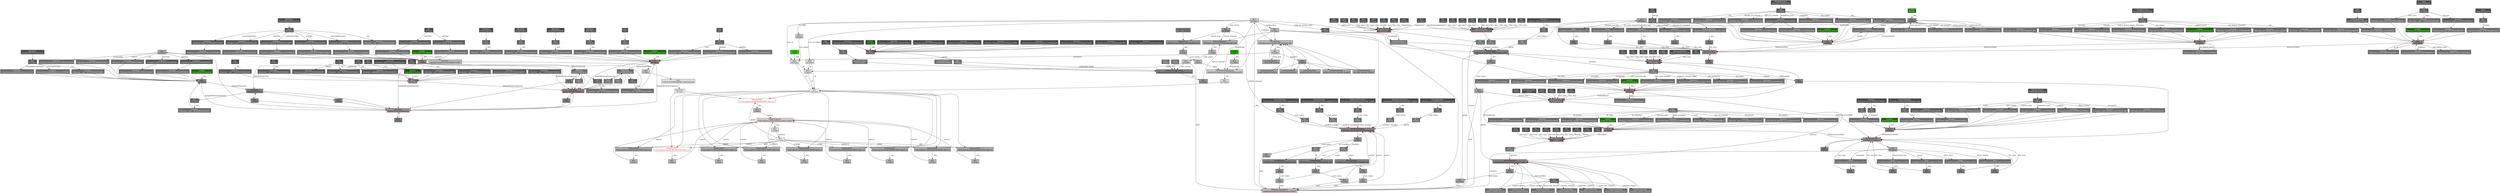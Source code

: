 digraph ObjectGraph {
  node[shape=box, style=filled, fillcolor=white];
  o139653632967568[fontcolor=red];
  o139653632967696[fontcolor=red];
  o139653632967568[label="Marker3DOF:\n<nvg.capture.marker.Marker3DOF object at"];
  o139653632967568[fillcolor="0,0,1"];
  o139653908766448 -> o139653632967568;
  o139653632958544 -> o139653632967568 [label="KNEE",weight=2];
  o139653627759000 -> o139653632967568;
  o139653632967696[label="Marker3DOF:\n<nvg.capture.marker.Marker3DOF object at"];
  o139653632967696[fillcolor="0,0,1"];
  o139653908766448 -> o139653632967696;
  o139653632958544 -> o139653632967696 [label="ANKLE",weight=2];
  o139653627759000 -> o139653632967696;
  o139653908766448[label="defaultdict:\n30 items"];
  o139653908766448[fillcolor="0,0,0.93"];
  o139653904073456 -> o139653908766448;
  o139653632958544[label="dict:\n11 items"];
  o139653632958544[fillcolor="0,0,0.93"];
  o139654692281152 -> o139653632958544 [label="_markers",weight=2];
  o139653627759000[label="list:\n220 items"];
  o139653627759000[fillcolor="0,0,0.93"];
  o139654693033416 -> o139653627759000 [label="_10",weight=2];
  o139654693029880 -> o139653627759000 [label="_10",weight=2];
  o139654693204328 -> o139653627759000 [label="_",weight=2];
  o139654693132280 -> o139653627759000 [label="10"];
  o139653904073456[label="cell:\n<cell at 0x7f03b55802f0: collections.def"];
  o139653904073456[fillcolor="0,0,0.86"];
  o139653904089520 -> o139653904073456;
  o139654692281152[label="dict:\n7 items"];
  o139654692281152[fillcolor="0,0,0.86"];
  o139653759473872 -> o139654692281152 [label="__dict__",weight=10];
  o139654693033416[label="dict:\n48 items"];
  o139654693033416[fillcolor="0,0,0.86"];
  o139654726837984 -> o139654693033416 [label="user_ns",weight=2];
  o139654726988696 -> o139654693033416 [label="__dict__",weight=10];
  o139654693034256 -> o139654693033416 [label="user_global",weight=2];
  o139654693161512 -> o139654693033416 [label="namespace",weight=2];
  o139654693029880[label="dict:\n32 items"];
  o139654693029880[fillcolor="0,0,0.86"];
  o139654726837984 -> o139654693029880 [label="user_ns_hidden",weight=2];
  o139654693204328[label="dict:\n11 items"];
  o139654693204328[fillcolor="0,0,0.86"];
  o139654693097360 -> o139654693204328 [label="__dict__",weight=10];
  o139654693132280[label="dict:\n2 items"];
  o139654693132280[fillcolor="0,0,0.86"];
  o139654693033416 -> o139654693132280 [label="_oh",weight=2];
  o139654693065064 -> o139654693132280 [label="output_hist",weight=2];
  o139654693029880 -> o139654693132280 [label="_oh",weight=2];
  o139653904089520[label="tuple:\n4 items"];
  o139653904089520[fillcolor="0,0,0.79"];
  o139653904066512 -> o139653904089520;
  o139653759473872[label="MarkerCapture:\n<nvg.capture.marker.MarkerCapture object"];
  o139653759473872[fillcolor="0,0,0.79"];
  o139653632961624 -> o139653759473872 [label="capture",weight=2];
  o139653632961344 -> o139653759473872 [label="capture",weight=2];
  o139653632960784 -> o139653759473872 [label="capture",weight=2];
  o139653903747624 -> o139653759473872 [label="capture",weight=2];
  o139653632960224 -> o139653759473872 [label="capture",weight=2];
  o139653632926896 -> o139653759473872 [label="capture",weight=2];
  o139654692357856 -> o139653759473872 [label="capture",weight=2];
  o139653632926336 -> o139653759473872 [label="capture",weight=2];
  o139654839743384 -> o139653759473872 [label="capture",weight=2];
  o139653632959104 -> o139653759473872 [label="capture",weight=2];
  o139653759473872[color=red];
  o139654726837984[label="dict:\n46 items"];
  o139654726837984[fillcolor="0,0,0.79"];
  o139654726846736 -> o139654726837984 [label="__dict__",weight=10];
  o139654726988696[label="module:\n__main__"];
  o139654726988696[fillcolor="0.3,1,0.79"];
  o139654693034256[label="dict:\n3 items"];
  o139654693034256[fillcolor="0,0,0.79"];
  o139654726837984 -> o139654693034256 [label="ns_table",weight=2];
  o139654693161512[label="dict:\n24 items"];
  o139654693161512[fillcolor="0,0,0.79"];
  o139654693097168 -> o139654693161512 [label="__dict__",weight=10];
  o139654693097360[label="ZMQShellDisplayHook:\n<ipykernel.displayhook.ZMQShellDisplayHo"];
  o139654693097360[fillcolor="0,0,0.79"];
  o139654894523008 -> o139654693097360 [label="displayhook",weight=2];
  o139654726837984 -> o139654693097360 [label="displayhook",weight=2];
  o139654727070712 -> o139654693097360;
  o139654693205168 -> o139654693097360 [label="hook",weight=2];
  o139654693065064[label="dict:\n23 items"];
  o139654693065064[fillcolor="0,0,0.79"];
  o139654693065344 -> o139654693065064 [label="_trait_values",weight=2];
  o139653904066512[label="function:\n<function position at 0x7f03b557e7d0>"];
  o139653904066512[fillcolor="0,0,0.72"];
  o139653904077720 -> o139653904066512 [label="position",weight=2];
  o139653632961624[label="dict:\n3 items"];
  o139653632961624[fillcolor="0,0,0.72"];
  o139653632967568 -> o139653632961624 [label="__dict__",weight=10];
  o139653632961344[label="dict:\n3 items"];
  o139653632961344[fillcolor="0,0,0.72"];
  o139653632967696 -> o139653632961344 [label="__dict__",weight=10];
  o139653632960784[label="dict:\n3 items"];
  o139653632960784[fillcolor="0,0,0.72"];
  o139653632967312 -> o139653632960784 [label="__dict__",weight=10];
  o139653903747624[label="dict:\n3 items"];
  o139653903747624[fillcolor="0,0,0.72"];
  o139654692430160 -> o139653903747624 [label="__dict__",weight=10];
  o139653632960224[label="dict:\n3 items"];
  o139653632960224[fillcolor="0,0,0.72"];
  o139653632967440 -> o139653632960224 [label="__dict__",weight=10];
  o139653632926896[label="dict:\n3 items"];
  o139653632926896[fillcolor="0,0,0.72"];
  o139653632967056 -> o139653632926896 [label="__dict__",weight=10];
  o139654692357856[label="dict:\n3 items"];
  o139654692357856[fillcolor="0,0,0.72"];
  o139653632966800 -> o139654692357856 [label="__dict__",weight=10];
  o139653632926336[label="dict:\n3 items"];
  o139653632926336[fillcolor="0,0,0.72"];
  o139653632880592 -> o139653632926336 [label="__dict__",weight=10];
  o139654839743384[label="dict:\n3 items"];
  o139654839743384[fillcolor="0,0,0.72"];
  o139654839772304 -> o139654839743384 [label="__dict__",weight=10];
  o139653632959104[label="dict:\n3 items"];
  o139653632959104[fillcolor="0,0,0.72"];
  o139653632967184 -> o139653632959104 [label="__dict__",weight=10];
  o139654726846736[label="ZMQInteractiveShell:\n<ipykernel.zmqshell.ZMQInteractiveShell "];
  o139654726846736[fillcolor="0,0,0.72"];
  o139654796942424 -> o139654726846736 [label="_instance",weight=2];
  o139654839271784 -> o139654726846736 [label="_instance",weight=2];
  o139654839313864 -> o139654726846736 [label="shell",weight=2];
  o139654726840960 -> o139654726846736 [label="shell",weight=2];
  o139654727070712 -> o139654726846736;
  o139654693065064 -> o139654726846736 [label="shell",weight=2];
  o139654693074096 -> o139654726846736 [label="shell",weight=2];
  o139654693090200 -> o139654726846736 [label="shell",weight=2];
  o139654693091040 -> o139654726846736 [label="shell",weight=2];
  o139654693092440 -> o139654726846736 [label="shell",weight=2];
  o139654726846736[color=red];
  o139654693097168[label="IPCompleter:\n<IPython.core.completer.IPCompleter obje"];
  o139654693097168[fillcolor="0,0,0.72"];
  o139654726837984 -> o139654693097168 [label="Completer",weight=2];
  o139654727070712 -> o139654693097168;
  o139654727064384 -> o139654693097168;
  o139654839295744 -> o139654693097168;
  o139654727064304 -> o139654693097168;
  o139654727063104 -> o139654693097168;
  o139654839295904 -> o139654693097168;
  o139654727075312 -> o139654693097168;
  o139654894523008[label="dict:\n71 items"];
  o139654894523008[fillcolor="0,0,0.72"];
  o139654894287792 -> o139654894523008 [label="__dict__",weight=10];
  o139654727070712[label="list:\n31 items"];
  o139654727070712[fillcolor="0,0,0.72"];
  o139654726837984 -> o139654727070712 [label="configurables",weight=2];
  o139654693205168[label="dict:\n3 items"];
  o139654693205168[fillcolor="0,0,0.72"];
  o139654693205728 -> o139654693205168 [label="_trait_values",weight=2];
  o139654693065344[label="dict:\n7 items"];
  o139654693065344[fillcolor="0,0,0.72"];
  o139654693006352 -> o139654693065344 [label="__dict__",weight=10];
  o139653904077720[label="dict:\n13 items"];
  o139653904077720[fillcolor="0,0,0.65"];
  o69726752 -> o139653904077720;
  o139653632967312[label="Marker3DOF:\n<nvg.capture.marker.Marker3DOF object at"];
  o139653632967312[fillcolor="0,0,0.65"];
  o139653632958544 -> o139653632967312 [label="HIP",weight=2];
  o139653627759000 -> o139653632967312;
  o139654692430160[label="Marker3DOF:\n<nvg.capture.marker.Marker3DOF object at"];
  o139654692430160[fillcolor="0,0,0.65"];
  o139653632958544 -> o139654692430160 [label="HEAD",weight=2];
  o139653627759000 -> o139654692430160;
  o139653632967440[label="Marker3DOF:\n<nvg.capture.marker.Marker3DOF object at"];
  o139653632967440[fillcolor="0,0,0.65"];
  o139653632958544 -> o139653632967440 [label="THIGH",weight=2];
  o139653627759000 -> o139653632967440;
  o139653632967056[label="Marker3DOF:\n<nvg.capture.marker.Marker3DOF object at"];
  o139653632967056[fillcolor="0,0,0.65"];
  o139653632958544 -> o139653632967056 [label="SACRUM",weight=2];
  o139653627759000 -> o139653632967056;
  o139653632966800[label="Marker3DOF:\n<nvg.capture.marker.Marker3DOF object at"];
  o139653632966800[fillcolor="0,0,0.65"];
  o139653632958544 -> o139653632966800 [label="ACR",weight=2];
  o139653627759000 -> o139653632966800;
  o139653632880592[label="Marker3DOF:\n<nvg.capture.marker.Marker3DOF object at"];
  o139653632880592[fillcolor="0,0,0.65"];
  o139653632958544 -> o139653632880592 [label="WRIST",weight=2];
  o139653627759000 -> o139653632880592;
  o139654839772304[label="Marker3DOF:\n<nvg.capture.marker.Marker3DOF object at"];
  o139654839772304[fillcolor="0,0,0.65"];
  o139653632958544 -> o139654839772304 [label="ELBOW",weight=2];
  o139653627759000 -> o139654839772304;
  o139653632967184[label="Marker3DOF:\n<nvg.capture.marker.Marker3DOF object at"];
  o139653632967184[fillcolor="0,0,0.65"];
  o139653632958544 -> o139653632967184 [label="LPSIS",weight=2];
  o139653627759000 -> o139653632967184;
  o139654796942424[label="dict:\n190 items"];
  o139654796942424[fillcolor="0,0,0.65"];
  o43665968 -> o139654796942424;
  o139654839271784[label="dict:\n30 items"];
  o139654839271784[fillcolor="0,0,0.65"];
  o48329584 -> o139654839271784;
  o139654839313864[label="dict:\n73 items"];
  o139654839313864[fillcolor="0,0,0.65"];
  o139654839313584 -> o139654839313864 [label="_trait_values",weight=2];
  o139654726840960[label="dict:\n28 items"];
  o139654726840960[fillcolor="0,0,0.65"];
  o139654726841520 -> o139654726840960 [label="_trait_values",weight=2];
  o139654693074096[label="dict:\n4 items"];
  o139654693074096[fillcolor="0,0,0.65"];
  o139654693074376 -> o139654693074096 [label="_trait_values",weight=2];
  o139654693090200[label="dict:\n6 items"];
  o139654693090200[fillcolor="0,0,0.65"];
  o139654693090760 -> o139654693090200 [label="_trait_values",weight=2];
  o139654693091040[label="dict:\n6 items"];
  o139654693091040[fillcolor="0,0,0.65"];
  o139654693091880 -> o139654693091040 [label="_trait_values",weight=2];
  o139654693092440[label="dict:\n6 items"];
  o139654693092440[fillcolor="0,0,0.65"];
  o139654693101648 -> o139654693092440 [label="_trait_values",weight=2];
  o139654727064384[label="instancemethod:\n_clean_glob (bound)"];
  o139654727064384[fillcolor="0,0,0.65"];
  o139654693161512 -> o139654727064384 [label="clean_glob",weight=2];
  o139654839295744[label="instancemethod:\ndict_key_matches (bound)"];
  o139654839295744[fillcolor="0,0,0.65"];
  o139654693124936 -> o139654839295744;
  o139654727064304[label="instancemethod:\npython_func_kw_matches (bound)"];
  o139654727064304[fillcolor="0,0,0.65"];
  o139654693124936 -> o139654727064304;
  o139654727063104[label="instancemethod:\nmagic_matches (bound)"];
  o139654727063104[fillcolor="0,0,0.65"];
  o139654693124936 -> o139654727063104;
  o139654839295904[label="instancemethod:\nfile_matches (bound)"];
  o139654839295904[fillcolor="0,0,0.65"];
  o139654693124936 -> o139654839295904;
  o139654727075312[label="instancemethod:\npython_matches (bound)"];
  o139654727075312[fillcolor="0,0,0.65"];
  o139654693124936 -> o139654727075312;
  o139654894287792[label="module:\nsys"];
  o139654894287792[fillcolor="0.3,1,0.65"];
  o139654693205728[label="dict:\n6 items"];
  o139654693205728[fillcolor="0,0,0.65"];
  o139654693094032 -> o139654693205728 [label="__dict__",weight=10];
  o139654693006352[label="HistoryManager:\n<IPython.core.history.HistoryManager obj"];
  o139654693006352[fillcolor="0,0,0.65"];
  o139654726838824 -> o139654693006352 [label="history_manager",weight=2];
  o139654727070712 -> o139654693006352;
  o139654693064784 -> o139654693006352 [label="history_manager",weight=2];
  o69726752[label="ABCMeta:\nSampledPositionTrajectory"];
  o69726752[fillcolor="0,0,0.58"];
  o139653903932784 -> o69726752 [label="SampledPositionTrajectory",weight=2];
  o139653904048208 -> o69726752 [label="SampledPositionTrajectory",weight=2];
  o139653904089960 -> o69726752;
  o69761264 -> o69726752;
  o139653908818864 -> o69726752;
  o139653904077440 -> o69726752 [label="SampledPositionTrajectory",weight=2];
  o139653904063160 -> o69726752;
  o69764560 -> o69726752;
  o139653904010800 -> o69726752;
  o139653903599184 -> o69726752;
  o69726752[color=red];
  o43665968[label="MetaHasTraits:\nInteractiveShell"];
  o43665968[fillcolor="0,0,0.58"];
  o139654892967928 -> o43665968 [label="InteractiveShell",weight=2];
  o139654812615576 -> o43665968 [label="InteractiveShell",weight=2];
  o139654799458664 -> o43665968 [label="InteractiveShell",weight=2];
  o139654796754288 -> o43665968;
  o139654796899784 -> o43665968 [label="InteractiveShell",weight=2];
  o139654796928456 -> o43665968 [label="this_class",weight=2];
  o139654796941864 -> o43665968 [label="this_class",weight=2];
  o139654796931152 -> o43665968 [label="this_class",weight=2];
  o139654796936088 -> o43665968 [label="this_class",weight=2];
  o139654796934512 -> o43665968 [label="this_class",weight=2];
  o43665968[color=red];
  o48329584[label="MetaHasTraits:\nZMQInteractiveShell"];
  o48329584[fillcolor="0,0,0.58"];
  o139654839448472 -> o48329584 [label="ZMQInteractiveShell",weight=2];
  o139654839464296 -> o48329584 [label="ZMQInteractiveShell",weight=2];
  o139654839465976 -> o48329584 [label="ZMQInteractiveShell",weight=2];
  o139654839186688 -> o48329584;
  o139654839337616 -> o48329584;
  o139654839265552 -> o48329584 [label="this_class",weight=2];
  o139654839257920 -> o48329584 [label="this_class",weight=2];
  o139654839264712 -> o48329584 [label="this_class",weight=2];
  o139654839261176 -> o48329584 [label="this_class",weight=2];
  o139654839266392 -> o48329584 [label="this_class",weight=2];
  o48329584[color=red];
  o139654839313584[label="dict:\n11 items"];
  o139654839313584[fillcolor="0,0,0.58"];
  o139654839492688 -> o139654839313584 [label="__dict__",weight=10];
  o139654726841520[label="dict:\n9 items"];
  o139654726841520[fillcolor="0,0,0.58"];
  o139654726846672 -> o139654726841520 [label="__dict__",weight=10];
  o139654693074376[label="dict:\n8 items"];
  o139654693074376[fillcolor="0,0,0.58"];
  o139654693007120 -> o139654693074376 [label="__dict__",weight=10];
  o139654693090760[label="dict:\n4 items"];
  o139654693090760[fillcolor="0,0,0.58"];
  o139654693093584 -> o139654693090760 [label="__dict__",weight=10];
  o139654693091880[label="dict:\n4 items"];
  o139654693091880[fillcolor="0,0,0.58"];
  o139654693093648 -> o139654693091880 [label="__dict__",weight=10];
  o139654693101648[label="dict:\n4 items"];
  o139654693101648[fillcolor="0,0,0.58"];
  o139654693093968 -> o139654693101648 [label="__dict__",weight=10];
  o139654693124936[label="list:\n5 items"];
  o139654693124936[fillcolor="0,0,0.58"];
  o139654693161512 -> o139654693124936 [label="matchers",weight=2];
  o139654693094032[label="DisplayTrap:\n<IPython.core.display_trap.DisplayTrap o"];
  o139654693094032[fillcolor="0,0,0.58"];
  o139654726838824 -> o139654693094032 [label="display_trap",weight=2];
  o139653278485712 -> o139654693094032;
  o139654726838824[label="dict:\n61 items"];
  o139654726838824[fillcolor="0,0,0.58"];
  o139654726837984 -> o139654726838824 [label="_trait_values",weight=2];
  o139654693064784[label="dict:\n15 items"];
  o139654693064784[fillcolor="0,0,0.58"];
  o139654693006672 -> o139654693064784 [label="__dict__",weight=10];
  o139653903932784[label="dict:\n20 items"];
  o139653903932784[fillcolor="0,0,0.51"];
  o139653903939464 -> o139653903932784 [label="__dict__",weight=10];
  o139653903634136 -> o139653903932784;
  o139653903647760 -> o139653903932784;
  o139653903647160 -> o139653903932784;
  o139653903646800 -> o139653903932784;
  o139653903648000 -> o139653903932784;
  o139653903648480 -> o139653903932784;
  o139653903649080 -> o139653903932784;
  o139653903649680 -> o139653903932784;
  o139653903679568 -> o139653903932784;
  o139653903932784[color=red];
  o139653904048208[label="dict:\n17 items"];
  o139653904048208[fillcolor="0,0,0.51"];
  o139653904073344 -> o139653904048208 [label="__dict__",weight=10];
  o139653904066752 -> o139653904048208;
  o139653904066632 -> o139653904048208;
  o139653904066272 -> o139653904048208;
  o139653904067952 -> o139653904048208;
  o139653904067832 -> o139653904048208;
  o139653904067472 -> o139653904048208;
  o139653903581384 -> o139653904048208;
  o139653904066872 -> o139653904048208;
  o139653904066992 -> o139653904048208;
  o139653904048208[color=red];
  o139653904089960[label="tuple:\n4 items"];
  o139653904089960[fillcolor="0,0,0.51"];
  o69726752 -> o139653904089960;
  o69761264[label="ABCMeta:\nSampledTrajectory"];
  o69761264[fillcolor="0,0,0.51"];
  o139653904048208 -> o69761264 [label="SampledTrajectory",weight=2];
  o139653908818864 -> o69761264;
  o139653904077440 -> o69761264 [label="SampledTrajectory",weight=2];
  o139653908818864[label="tuple:\n7 items"];
  o139653908818864[fillcolor="0,0,0.51"];
  o69761264 -> o139653908818864;
  o139653904077440[label="dict:\n17 items"];
  o139653904077440[fillcolor="0,0,0.51"];
  o139653904074576 -> o139653904077440 [label="__dict__",weight=10];
  o139653903584984 -> o139653904077440;
  o139653903631976 -> o139653904077440;
  o139653903584384 -> o139653904077440;
  o139653903584504 -> o139653904077440;
  o139653903585104 -> o139653904077440;
  o139653903631376 -> o139653904077440;
  o139653903630416 -> o139653904077440;
  o139653903631496 -> o139653904077440;
  o139653903630536 -> o139653904077440;
  o139653904077440[color=red];
  o139653904063160[label="tuple:\n2 items"];
  o139653904063160[fillcolor="0,0,0.51"];
  o69761264 -> o139653904063160;
  o69764560[label="ABCMeta:\nSplinedPositionTrajectory"];
  o69764560[fillcolor="0,0,0.51"];
  o139653903932784 -> o69764560 [label="SplinedPositionTrajectory",weight=2];
  o139653904077440 -> o69764560 [label="SplinedPositionTrajectory",weight=2];
  o139653904010800 -> o69764560;
  o69768208 -> o69764560;
  o139653903599184 -> o69764560;
  o69784160 -> o69764560;
  o139653908812696 -> o69764560;
  o139653903569912 -> o69764560;
  o139653903615688 -> o69764560;
  o139653903745944 -> o69764560 [label="SplinedPositionTrajectory",weight=2];
  o69764560[color=red];
  o139653904010800[label="tuple:\n5 items"];
  o139653904010800[fillcolor="0,0,0.51"];
  o69764560 -> o139653904010800;
  o139653903599184[label="tuple:\n9 items"];
  o139653903599184[fillcolor="0,0,0.51"];
  o69768208 -> o139653903599184;
  o139654892967928[label="dict:\n33 items"];
  o139654892967928[fillcolor="0,0,0.51"];
  o139654892929216 -> o139654892967928 [label="__dict__",weight=10];
  o139654774722144 -> o139654892967928;
  o139654774722264 -> o139654892967928;
  o139654774722384 -> o139654892967928;
  o139654812615576[label="dict:\n27 items"];
  o139654812615576[fillcolor="0,0,0.51"];
  o139654812539992 -> o139654812615576 [label="__dict__",weight=10];
  o139654791334920 -> o139654812615576;
  o139654774721424 -> o139654812615576;
  o139654774721184 -> o139654812615576;
  o139654774721304 -> o139654812615576;
  o139654774720944 -> o139654812615576;
  o139654774720344 -> o139654812615576;
  o139654774721064 -> o139654812615576;
  o139654774720464 -> o139654812615576;
  o139654774720824 -> o139654812615576;
  o139654812615576[color=red];
  o139654799458664[label="dict:\n110 items"];
  o139654799458664[fillcolor="0,0,0.51"];
  o139654799608304 -> o139654799458664 [label="__dict__",weight=10];
  o139654796891512 -> o139654799458664;
  o139654796892352 -> o139654799458664;
  o139654796892472 -> o139654799458664;
  o139654796892712 -> o139654799458664;
  o139654796893072 -> o139654799458664;
  o139654796893192 -> o139654799458664;
  o139654796892952 -> o139654799458664;
  o139654791333600 -> o139654799458664;
  o139654796945360 -> o139654799458664;
  o139654799458664[color=red];
  o139654796754288[label="tuple:\n7 items"];
  o139654796754288[fillcolor="0,0,0.51"];
  o43665968 -> o139654796754288;
  o139654796899784[label="dict:\n71 items"];
  o139654796899784[fillcolor="0,0,0.51"];
  o139654791355480 -> o139654796899784 [label="__dict__",weight=10];
  o139654781881232 -> o139654796899784;
  o139654777283480 -> o139654796899784;
  o139654777283000 -> o139654796899784;
  o139654777511400 -> o139654796899784;
  o139654777508400 -> o139654796899784;
  o139654777511520 -> o139654796899784;
  o139654777510800 -> o139654796899784;
  o139654777511160 -> o139654796899784;
  o139654777282880 -> o139654796899784;
  o139654796899784[color=red];
  o139654796928456[label="dict:\n5 items"];
  o139654796928456[fillcolor="0,0,0.51"];
  o139654796923344 -> o139654796928456 [label="__dict__",weight=10];
  o139654796941864[label="dict:\n5 items"];
  o139654796941864[fillcolor="0,0,0.51"];
  o139654796924880 -> o139654796941864 [label="__dict__",weight=10];
  o139654796931152[label="dict:\n6 items"];
  o139654796931152[fillcolor="0,0,0.51"];
  o139654796923728 -> o139654796931152 [label="__dict__",weight=10];
  o139654796936088[label="dict:\n8 items"];
  o139654796936088[fillcolor="0,0,0.51"];
  o139654796924240 -> o139654796936088 [label="__dict__",weight=10];
  o139654796934512[label="dict:\n8 items"];
  o139654796934512[fillcolor="0,0,0.51"];
  o139654796924112 -> o139654796934512 [label="__dict__",weight=10];
  o139654839448472[label="dict:\n55 items"];
  o139654839448472[fillcolor="0,0,0.51"];
  o139654839485280 -> o139654839448472 [label="__dict__",weight=10];
  o139654839286432 -> o139654839448472;
  o139654839308848 -> o139654839448472;
  o139654839309928 -> o139654839448472;
  o139654839308608 -> o139654839448472;
  o139654839287392 -> o139654839448472;
  o139654839287272 -> o139654839448472;
  o139654839287512 -> o139654839448472;
  o139654839310168 -> o139654839448472;
  o139654839310048 -> o139654839448472;
  o139654839448472[color=red];
  o139654839464296[label="dict:\n24 items"];
  o139654839464296[fillcolor="0,0,0.51"];
  o139654839527528 -> o139654839464296 [label="__dict__",weight=10];
  o139654839284992 -> o139654839464296;
  o139654839285232 -> o139654839464296;
  o139654839285352 -> o139654839464296;
  o139654839285832 -> o139654839464296;
  o139654839285112 -> o139654839464296;
  o139654839284512 -> o139654839464296;
  o139654839284392 -> o139654839464296;
  o139654839283792 -> o139654839464296;
  o139654839271248 -> o139654839464296;
  o139654839464296[color=red];
  o139654839465976[label="dict:\n51 items"];
  o139654839465976[fillcolor="0,0,0.51"];
  o139654839126960 -> o139654839465976 [label="__dict__",weight=10];
  o139654839241256 -> o139654839465976;
  o139654839241376 -> o139654839465976;
  o139654839241496 -> o139654839465976;
  o139654839241136 -> o139654839465976;
  o139654839240776 -> o139654839465976;
  o139654839240656 -> o139654839465976;
  o139654839241016 -> o139654839465976;
  o139654839240896 -> o139654839465976;
  o139654839242216 -> o139654839465976;
  o139654839465976[color=red];
  o139654839186688[label="tuple:\n8 items"];
  o139654839186688[fillcolor="0,0,0.51"];
  o48329584 -> o139654839186688;
  o139654839337616[label="list:\n5 items"];
  o139654839337616[fillcolor="0,0,0.51"];
  o139654839303536 -> o139654839337616 [label="classes",weight=2];
  o139654839265552[label="dict:\n4 items"];
  o139654839265552[fillcolor="0,0,0.51"];
  o139654839248336 -> o139654839265552 [label="__dict__",weight=10];
  o139654839257920[label="dict:\n4 items"];
  o139654839257920[fillcolor="0,0,0.51"];
  o139654839248400 -> o139654839257920 [label="__dict__",weight=10];
  o139654839264712[label="dict:\n6 items"];
  o139654839264712[fillcolor="0,0,0.51"];
  o139654774640272 -> o139654839264712 [label="__dict__",weight=10];
  o139654839261176[label="dict:\n5 items"];
  o139654839261176[fillcolor="0,0,0.51"];
  o139654839248592 -> o139654839261176 [label="__dict__",weight=10];
  o139654839266392[label="dict:\n5 items"];
  o139654839266392[fillcolor="0,0,0.51"];
  o139654839248720 -> o139654839266392 [label="__dict__",weight=10];
  o139654839492688[label="IPKernelApp:\n<ipykernel.kernelapp.IPKernelApp object "];
  o139654839492688[fillcolor="0,0,0.51"];
  o139654833725064 -> o139654839492688 [label="_instance",weight=2];
  o139654812614000 -> o139654839492688 [label="_instance",weight=2];
  o139654839303536 -> o139654839492688 [label="_instance",weight=2];
  o139654726905936 -> o139654839492688 [label="parent",weight=2];
  o139654726840960 -> o139654839492688 [label="parent",weight=2];
  o139654727070712 -> o139654839492688;
  o139654839331088 -> o139654839492688;
  o139654726846672[label="IPythonKernel:\n<ipykernel.ipkernel.IPythonKernel object"];
  o139654726846672[fillcolor="0,0,0.51"];
  o139654839568936 -> o139654726846672 [label="_instance",weight=2];
  o139654839289568 -> o139654726846672 [label="_instance",weight=2];
  o139654839313864 -> o139654726846672 [label="kernel",weight=2];
  o139654839293664 -> o139654726846672;
  o139654839293824 -> o139654726846672;
  o139654839293584 -> o139654726846672;
  o139654839293744 -> o139654726846672;
  o139654839293904 -> o139654726846672;
  o139654839293984 -> o139654726846672;
  o139654839294064 -> o139654726846672;
  o139654726846672[color=red];
  o139654693007120[label="PrefilterManager:\n<IPython.core.prefilter.PrefilterManager"];
  o139654693007120[fillcolor="0,0,0.51"];
  o139654726838824 -> o139654693007120 [label="prefilter_manager",weight=2];
  o139654727070712 -> o139654693007120;
  o139654693090200 -> o139654693007120 [label="parent",weight=2];
  o139654693091040 -> o139654693007120 [label="parent",weight=2];
  o139654693092440 -> o139654693007120 [label="parent",weight=2];
  o139654693102208 -> o139654693007120 [label="parent",weight=2];
  o139654693103608 -> o139654693007120 [label="prefilter_manager",weight=2];
  o139654693105008 -> o139654693007120 [label="prefilter_manager",weight=2];
  o139654693106584 -> o139654693007120 [label="prefilter_manager",weight=2];
  o139654693107984 -> o139654693007120 [label="prefilter_manager",weight=2];
  o139654693007120[color=red];
  o139654693093584[label="MacroHandler:\n<IPython.core.prefilter.MacroHandler obj"];
  o139654693093584[fillcolor="0,0,0.51"];
  o139654726863120 -> o139654693093584 [label="macro",weight=2];
  o139654693093648[label="MagicHandler:\n<IPython.core.prefilter.MagicHandler obj"];
  o139654693093648[fillcolor="0,0,0.51"];
  o139654726863120 -> o139654693093648 [label="magic",weight=2];
  o139654693075216 -> o139654693093648 [label="%",weight=2];
  o139654693093968[label="AutoHandler:\n<IPython.core.prefilter.AutoHandler obje"];
  o139654693093968[fillcolor="0,0,0.51"];
  o139654726863120 -> o139654693093968 [label="auto",weight=2];
  o139654693075216 -> o139654693093968 [label=";",weight=2];
  o139653278485712[label="instancemethod:\n__exit__ (bound)"];
  o139653278485712[fillcolor="0,0,0.51"];
  o139654693006672[label="HistorySavingThread:\n<HistorySavingThread(IPythonHistorySavin"];
  o139654693006672[fillcolor="0,0,0.51"];
  o139654850969960 -> o139654693006672 [label="139654468720384"];
  o139654693065064 -> o139654693006672 [label="save_thread",weight=2];
  o139654839295504 -> o139654693006672;
  o139654892919568 -> o139654693006672;
  o139654839585808 -> o139654693006672;
  o139654839295664 -> o139654693006672;
  o139653903939464[label="module:\nnvg.trajectories.rigid_body"];
  o139653903939464[fillcolor="0.3,1,0.44"];
  o139653903939464[fontcolor=white];
  o139653903634136[label="function:\n<function __init__ at 0x7f03b5514ed8>"];
  o139653903634136[fillcolor="0,0,0.44"];
  o139653903634136[fontcolor=white];
  o139653903639168 -> o139653903634136 [label="__init__",weight=2];
  o139653903647760[label="function:\n<function getJoint at 0x7f03b5518410>"];
  o139653903647760[fillcolor="0,0,0.44"];
  o139653903647760[fontcolor=white];
  o139653903639448 -> o139653903647760 [label="getJoint",weight=2];
  o139653903647160[label="function:\n<function getPoint at 0x7f03b55181b8>"];
  o139653903647160[fillcolor="0,0,0.44"];
  o139653903647160[fontcolor=white];
  o139653903639448 -> o139653903647160 [label="getPoint",weight=2];
  o139653903646800[label="function:\n<function __init__ at 0x7f03b5518050>"];
  o139653903646800[fillcolor="0,0,0.44"];
  o139653903646800[fontcolor=white];
  o139653903639448 -> o139653903646800 [label="__init__",weight=2];
  o139653903648000[label="function:\n<function __init__ at 0x7f03b5518500>"];
  o139653903648000[fillcolor="0,0,0.44"];
  o139653903648000[fontcolor=white];
  o139653903639728 -> o139653903648000 [label="__init__",weight=2];
  o139653903648480[label="function:\n<function __init__ at 0x7f03b55186e0>"];
  o139653903648480[fillcolor="0,0,0.44"];
  o139653903648480[fontcolor=white];
  o139653903640848 -> o139653903648480 [label="__init__",weight=2];
  o139653903649080[label="function:\n<function __init__ at 0x7f03b5518938>"];
  o139653903649080[fillcolor="0,0,0.44"];
  o139653903649080[fontcolor=white];
  o139653903641968 -> o139653903649080 [label="__init__",weight=2];
  o139653903649680[label="function:\n<function __init__ at 0x7f03b5518b90>"];
  o139653903649680[fillcolor="0,0,0.44"];
  o139653903649680[fontcolor=white];
  o139653903663744 -> o139653903649680 [label="__init__",weight=2];
  o139653903679568[label="function:\n<function __init__ at 0x7f03b5520050>"];
  o139653903679568[fillcolor="0,0,0.44"];
  o139653903679568[fontcolor=white];
  o139653903664864 -> o139653903679568 [label="__init__",weight=2];
  o139653904073344[label="module:\nnvg.trajectories.sampled"];
  o139653904073344[fillcolor="0.3,1,0.44"];
  o139653904073344[fontcolor=white];
  o139653904066752[label="function:\n<function acceleration at 0x7f03b557e8c0"];
  o139653904066752[fillcolor="0,0,0.44"];
  o139653904066752[fontcolor=white];
  o139653904077720 -> o139653904066752 [label="acceleration",weight=2];
  o139653904066632[label="function:\n<function velocity at 0x7f03b557e848>"];
  o139653904066632[fillcolor="0,0,0.44"];
  o139653904066632[fontcolor=white];
  o139653904077720 -> o139653904066632 [label="velocity",weight=2];
  o139653904066272[label="function:\n<function __init__ at 0x7f03b557e6e0>"];
  o139653904066272[fillcolor="0,0,0.44"];
  o139653904066272[fontcolor=white];
  o139653904077720 -> o139653904066272 [label="__init__",weight=2];
  o139653904067952[label="function:\n<function rotationalAcceleration at 0x7f"];
  o139653904067952[fillcolor="0,0,0.44"];
  o139653904067952[fontcolor=white];
  o139653904079400 -> o139653904067952 [label="rotationalAcceleration",weight=2];
  o139653904067832[label="function:\n<function rotationalVelocity at 0x7f03b5"];
  o139653904067832[fillcolor="0,0,0.44"];
  o139653904067832[fontcolor=white];
  o139653904079400 -> o139653904067832 [label="rotationalVelocity",weight=2];
  o139653904067472[label="function:\n<function __init__ at 0x7f03b557eb90>"];
  o139653904067472[fillcolor="0,0,0.44"];
  o139653904067472[fontcolor=white];
  o139653904079400 -> o139653904067472 [label="__init__",weight=2];
  o139653903581384[label="function:\n<function __init__ at 0x7f03b55080c8>"];
  o139653903581384[fillcolor="0,0,0.44"];
  o139653903581384[fontcolor=white];
  o139653903577448 -> o139653903581384 [label="__init__",weight=2];
  o139653904066872[label="function:\n<function startTime at 0x7f03b557e938>"];
  o139653904066872[fillcolor="0,0,0.44"];
  o139653904066872[fontcolor=white];
  o139653904089608 -> o139653904066872;
  o139653904066992[label="function:\n<function endTime at 0x7f03b557e9b0>"];
  o139653904066992[fillcolor="0,0,0.44"];
  o139653904066992[fontcolor=white];
  o139653904089696 -> o139653904066992;
  o139653904074576[label="module:\nnvg.trajectories.splined"];
  o139653904074576[fillcolor="0.3,1,0.44"];
  o139653904074576[fontcolor=white];
  o139653903584984[label="function:\n<function __init__ at 0x7f03b5508ed8>"];
  o139653903584984[fillcolor="0,0,0.44"];
  o139653903584984[fontcolor=white];
  o139653903634512 -> o139653903584984 [label="__init__",weight=2];
  o139653903631976[label="function:\n<function __init__ at 0x7f03b5514668>"];
  o139653903631976[fillcolor="0,0,0.44"];
  o139653903631976[fontcolor=white];
  o139653903637312 -> o139653903631976 [label="__init__",weight=2];
  o139653903584384[label="function:\n<function startTime at 0x7f03b5508c80>"];
  o139653903584384[fillcolor="0,0,0.44"];
  o139653903584384[fontcolor=white];
  o139653904092952 -> o139653903584384;
  o139653903584504[label="function:\n<function endTime at 0x7f03b5508cf8>"];
  o139653903584504[fillcolor="0,0,0.44"];
  o139653903584504[fontcolor=white];
  o139653904093040 -> o139653903584504;
  o139653903585104[label="function:\n<function _rotationStartTime at 0x7f03b5"];
  o139653903585104[fillcolor="0,0,0.44"];
  o139653903585104[fontcolor=white];
  o139653903622664 -> o139653903585104;
  o139653903631376[label="function:\n<function startTime at 0x7f03b5514410>"];
  o139653903631376[fillcolor="0,0,0.44"];
  o139653903631376[fontcolor=white];
  o139653903622928 -> o139653903631376;
  o139653903630416[label="function:\n<function _rotationEndTime at 0x7f03b551"];
  o139653903630416[fillcolor="0,0,0.44"];
  o139653903630416[fontcolor=white];
  o139653903622752 -> o139653903630416;
  o139653903631496[label="function:\n<function endTime at 0x7f03b5514488>"];
  o139653903631496[fillcolor="0,0,0.44"];
  o139653903631496[fontcolor=white];
  o139653903623104 -> o139653903631496;
  o139653903630536[label="function:\n<function rotationKeyFrames at 0x7f03b55"];
  o139653903630536[fillcolor="0,0,0.44"];
  o139653903630536[fontcolor=white];
  o139653903622840 -> o139653903630536;
  o69768208[label="ABCMeta:\nSplinedTrajectory"];
  o69768208[fillcolor="0,0,0.44"];
  o69768208[fontcolor=white];
  o139653904077440 -> o69768208 [label="SplinedTrajectory",weight=2];
  o139653903599184 -> o69768208;
  o69784160[label="ABCMeta:\nSplinedBodyModel"];
  o69784160[fillcolor="0,0,0.44"];
  o69784160[fontcolor=white];
  o139653903932784 -> o69784160 [label="SplinedBodyModel",weight=2];
  o139653908812696 -> o69784160;
  o139653908812696[label="tuple:\n14 items"];
  o139653908812696[fillcolor="0,0,0.44"];
  o139653908812696[fontcolor=white];
  o69784160 -> o139653908812696;
  o139653903569912[label="tuple:\n2 items"];
  o139653903569912[fillcolor="0,0,0.44"];
  o139653903569912[fontcolor=white];
  o69768208 -> o139653903569912;
  o139653903615688[label="tuple:\n2 items"];
  o139653903615688[fillcolor="0,0,0.44"];
  o139653903615688[fontcolor=white];
  o69784160 -> o139653903615688;
  o139653903745944[label="dict:\n19 items"];
  o139653903745944[fillcolor="0,0,0.44"];
  o139653903745944[fontcolor=white];
  o139653901092912 -> o139653903745944 [label="__dict__",weight=10];
  o139653903696072 -> o139653903745944;
  o139653903683288 -> o139653903745944;
  o139653903683408 -> o139653903745944;
  o139653903697392 -> o139653903745944;
  o139653903697872 -> o139653903745944;
  o139653903695952 -> o139653903745944;
  o139653903698352 -> o139653903745944;
  o139653903698832 -> o139653903745944;
  o139653903698952 -> o139653903745944;
  o139653903745944[color=red];
  o139654892929216[label="module:\nIPython"];
  o139654892929216[fillcolor="0.3,1,0.44"];
  o139654892929216[fontcolor=white];
  o139654774722144[label="function:\n<function embed_kernel at 0x7f03e93d0e60"];
  o139654774722144[fillcolor="0,0,0.44"];
  o139654774722144[fontcolor=white];
  o139654892967928 -> o139654774722144 [label="embed_kernel",weight=2];
  o139654774722264[label="function:\n<function start_ipython at 0x7f03e93d0ed"];
  o139654774722264[fillcolor="0,0,0.44"];
  o139654774722264[fontcolor=white];
  o139654892967928 -> o139654774722264 [label="start_ipython",weight=2];
  o139654774722384[label="function:\n<function start_kernel at 0x7f03e93d0f50"];
  o139654774722384[fillcolor="0,0,0.44"];
  o139654774722384[fontcolor=white];
  o139654892967928 -> o139654774722384 [label="start_kernel",weight=2];
  o139654812539992[label="module:\nIPython.terminal.embed"];
  o139654812539992[fillcolor="0.3,1,0.44"];
  o139654812539992[fontcolor=white];
  o139654791334920[label="function:\n<function embed at 0x7f03ea3a8c08>"];
  o139654791334920[fillcolor="0,0,0.44"];
  o139654791334920[fontcolor=white];
  o139654892967928 -> o139654791334920 [label="embed",weight=2];
  o139654812615576 -> o139654791334920 [label="embed",weight=2];
  o139654774721424[label="function:\n<function mainloop at 0x7f03e93d0b90>"];
  o139654774721424[fillcolor="0,0,0.44"];
  o139654774721424[fontcolor=white];
  o139654774739864 -> o139654774721424 [label="mainloop",weight=2];
  o139654774721184[label="function:\n<function init_magics at 0x7f03e93d0aa0>"];
  o139654774721184[fillcolor="0,0,0.44"];
  o139654774721184[fontcolor=white];
  o139654774739864 -> o139654774721184 [label="init_magics",weight=2];
  o139654774721304[label="function:\n<function __call__ at 0x7f03e93d0b18>"];
  o139654774721304[fillcolor="0,0,0.44"];
  o139654774721304[fontcolor=white];
  o139654774739864 -> o139654774721304 [label="__call__",weight=2];
  o139654774720944[label="function:\n<function __init__ at 0x7f03e93d09b0>"];
  o139654774720944[fillcolor="0,0,0.44"];
  o139654774720944[fontcolor=white];
  o139654774739864 -> o139654774720944 [label="__init__",weight=2];
  o139654774720344[label="function:\n<function _disable_init_location at 0x7f"];
  o139654774720344[fillcolor="0,0,0.44"];
  o139654774720344[fontcolor=white];
  o139654774739864 -> o139654774720344 [label="_disable_init_location",weight=2];
  o139654774721064[label="function:\n<function init_sys_modules at 0x7f03e93d"];
  o139654774721064[fillcolor="0,0,0.44"];
  o139654774721064[fontcolor=white];
  o139654774739864 -> o139654774721064 [label="init_sys_modules",weight=2];
  o139654774720464[label="function:\n<function embedded_active at 0x7f03e93d0"];
  o139654774720464[fillcolor="0,0,0.44"];
  o139654774720464[fontcolor=white];
  o139654774655384 -> o139654774720464;
  o139654774720824[label="function:\n<function embedded_active at 0x7f03e93d0"];
  o139654774720824[fillcolor="0,0,0.44"];
  o139654774720824[fontcolor=white];
  o139654774655384 -> o139654774720824;
  o139654799608304[label="module:\nIPython.core.interactiveshell"];
  o139654799608304[fillcolor="0.3,1,0.44"];
  o139654799608304[fontcolor=white];
  o139654796891512[label="function:\n<function softspace at 0x7f03ea8f5578>"];
  o139654796891512[fillcolor="0,0,0.44"];
  o139654796891512[fontcolor=white];
  o139654799458664 -> o139654796891512 [label="softspace",weight=2];
  o139654796892352[label="function:\n<function no_op at 0x7f03ea8f58c0>"];
  o139654796892352[fillcolor="0,0,0.44"];
  o139654796892352[fontcolor=white];
  o139654799458664 -> o139654796892352 [label="no_op",weight=2];
  o139654796892472[label="function:\n<function get_default_colors at 0x7f03ea"];
  o139654796892472[fillcolor="0,0,0.44"];
  o139654796892472[fontcolor=white];
  o139654799458664 -> o139654796892472 [label="get_default_colors",weight=2];
  o139654796892712[label="function:\n<function validate at 0x7f03ea8f5a28>"];
  o139654796892712[fillcolor="0,0,0.44"];
  o139654796892712[fontcolor=white];
  o139654796898384 -> o139654796892712 [label="validate",weight=2];
  o139654796893072[label="function:\n<function raise_error at 0x7f03ea8f5b90>"];
  o139654796893072[fillcolor="0,0,0.44"];
  o139654796893072[fontcolor=white];
  o139654796898664 -> o139654796893072 [label="raise_error",weight=2];
  o139654796893192[label="function:\n<function __repr__ at 0x7f03ea8f5c08>"];
  o139654796893192[fillcolor="0,0,0.44"];
  o139654796893192[fontcolor=white];
  o139654796898664 -> o139654796893192 [label="__repr__",weight=2];
  o139654796892952[label="function:\n<function success at 0x7f03ea8f5b18>"];
  o139654796892952[fillcolor="0,0,0.44"];
  o139654796892952[fontcolor=white];
  o139654796895520 -> o139654796892952;
  o139654791333600[label="function:\n<function atexit_operations at 0x7f03ea3"];
  o139654791333600[fillcolor="0,0,0.44"];
  o139654791333600[fontcolor=white];
  o139654796942424 -> o139654791333600 [label="atexit_operations",weight=2];
  o139654693250704 -> o139654791333600;
  o139654796945360[label="function:\n<function init_prompts at 0x7f03ea9027d0"];
  o139654796945360[fillcolor="0,0,0.44"];
  o139654796945360[fontcolor=white];
  o139654796942424 -> o139654796945360 [label="init_prompts",weight=2];
  o139654791355480[label="module:\nIPython.terminal.interactiveshell"];
  o139654791355480[fillcolor="0.3,1,0.44"];
  o139654791355480[fontcolor=white];
  o139654781881232[label="function:\n<function get_default_editor at 0x7f03e9"];
  o139654781881232[fillcolor="0,0,0.44"];
  o139654781881232[fontcolor=white];
  o139654796899784 -> o139654781881232 [label="get_default_editor",weight=2];
  o139654777283480[label="function:\n<function switch_doctest_mode at 0x7f03e"];
  o139654777283480[fillcolor="0,0,0.44"];
  o139654777283480[fontcolor=white];
  o139654777254248 -> o139654777283480 [label="switch_doctest_mode",weight=2];
  o139654777283000[label="function:\n<function mainloop at 0x7f03e96421b8>"];
  o139654777283000[fillcolor="0,0,0.44"];
  o139654777283000[fontcolor=white];
  o139654777254248 -> o139654777283000 [label="mainloop",weight=2];
  o139654777511400[label="function:\n<function init_magics at 0x7f03e9679de8>"];
  o139654777511400[fillcolor="0,0,0.44"];
  o139654777511400[fontcolor=white];
  o139654777254248 -> o139654777511400 [label="init_magics",weight=2];
  o139654777508400[label="function:\n<function _update_layout at 0x7f03e96792"];
  o139654777508400[fillcolor="0,0,0.44"];
  o139654777508400[fontcolor=white];
  o139654777254248 -> o139654777508400 [label="_update_layout",weight=2];
  o139654777511520[label="function:\n<function init_display_formatter at 0x7f"];
  o139654777511520[fillcolor="0,0,0.44"];
  o139654777511520[fontcolor=white];
  o139654777254248 -> o139654777511520 [label="init_display_formatter",weight=2];
  o139654777510800[label="function:\n<function __init__ at 0x7f03e9679b90>"];
  o139654777510800[fillcolor="0,0,0.44"];
  o139654777510800[fontcolor=white];
  o139654777254248 -> o139654777510800 [label="__init__",weight=2];
  o139654777511160[label="function:\n<function init_alias at 0x7f03e9679cf8>"];
  o139654777511160[fillcolor="0,0,0.44"];
  o139654777511160[fontcolor=white];
  o139654777254248 -> o139654777511160 [label="init_alias",weight=2];
  o139654777282880[label="function:\n<function interact at 0x7f03e9642140>"];
  o139654777282880[fillcolor="0,0,0.44"];
  o139654777282880[fontcolor=white];
  o139654777254248 -> o139654777282880 [label="interact",weight=2];
  o139654796923344[label="Bool:\n<traitlets.traitlets.Bool object at 0x7f"];
  o139654796923344[fillcolor="0,0,0.44"];
  o139654796923344[fontcolor=white];
  o139654796942424 -> o139654796923344 [label="prompts_pad_left",weight=2];
  o139654796924880[label="ObserveHandler:\n<traitlets.traitlets.ObserveHandler obje"];
  o139654796924880[fillcolor="0,0,0.44"];
  o139654796924880[fontcolor=white];
  o139654796942424 -> o139654796924880 [label="_ipython_dir_changed",weight=2];
  o139654839339848 -> o139654796924880;
  o139654796923728[label="Enum:\n<traitlets.traitlets.Enum object at 0x7f"];
  o139654796923728[fillcolor="0,0,0.44"];
  o139654796923728[fontcolor=white];
  o139654796942424 -> o139654796923728 [label="ast_node_interactivity",weight=2];
  o139654796924240[label="Instance:\n<traitlets.traitlets.Instance object at "];
  o139654796924240[fillcolor="0,0,0.44"];
  o139654796924240[fontcolor=white];
  o139654796942424 -> o139654796924240 [label="builtin_trap",weight=2];
  o139654796924112[label="Instance:\n<traitlets.traitlets.Instance object at "];
  o139654796924112[fillcolor="0,0,0.44"];
  o139654796924112[fontcolor=white];
  o139654796942424 -> o139654796924112 [label="alias_manager",weight=2];
  o139654839485280[label="module:\nipykernel.kernelapp"];
  o139654839485280[fillcolor="0.3,1,0.44"];
  o139654839485280[fontcolor=white];
  o139654839286432[label="function:\n<function main at 0x7f03ed163aa0>"];
  o139654839286432[fillcolor="0,0,0.44"];
  o139654839286432[fontcolor=white];
  o139654839448472 -> o139654839286432 [label="main",weight=2];
  o139654839308848[label="function:\n<function init_iopub at 0x7f03ed169230>"];
  o139654839308848[fillcolor="0,0,0.44"];
  o139654839308848[fontcolor=white];
  o139654839303536 -> o139654839308848 [label="init_iopub",weight=2];
  o139654839309928[label="function:\n<function init_shell at 0x7f03ed169668>"];
  o139654839309928[fillcolor="0,0,0.44"];
  o139654839309928[fontcolor=white];
  o139654839303536 -> o139654839309928 [label="init_shell",weight=2];
  o139654839308608[label="function:\n<function init_connection_file at 0x7f03"];
  o139654839308608[fillcolor="0,0,0.44"];
  o139654839308608[fontcolor=white];
  o139654839303536 -> o139654839308608 [label="init_connection_file",weight=2];
  o139654839287392[label="function:\n<function excepthook at 0x7f03ed163e60>"];
  o139654839287392[fillcolor="0,0,0.44"];
  o139654839287392[fontcolor=white];
  o139654839303536 -> o139654839287392 [label="excepthook",weight=2];
  o139654839331088 -> o139654839287392;
  o139654839287272[label="function:\n<function init_crash_handler at 0x7f03ed"];
  o139654839287272[fillcolor="0,0,0.44"];
  o139654839287272[fontcolor=white];
  o139654839303536 -> o139654839287272 [label="init_crash_handler",weight=2];
  o139654839287512[label="function:\n<function init_poller at 0x7f03ed163ed8>"];
  o139654839287512[fillcolor="0,0,0.44"];
  o139654839287512[fontcolor=white];
  o139654839303536 -> o139654839287512 [label="init_poller",weight=2];
  o139654839310168[label="function:\n<function configure_tornado_logger at 0x"];
  o139654839310168[fillcolor="0,0,0.44"];
  o139654839310168[fontcolor=white];
  o139654839303536 -> o139654839310168 [label="configure_tornado_logger",weight=2];
  o139654839310048[label="function:\n<function init_extensions at 0x7f03ed169"];
  o139654839310048[fillcolor="0,0,0.44"];
  o139654839310048[fontcolor=white];
  o139654839303536 -> o139654839310048 [label="init_extensions",weight=2];
  o139654839527528[label="module:\nipykernel.ipkernel"];
  o139654839527528[fillcolor="0.3,1,0.44"];
  o139654839527528[fontcolor=white];
  o139654839284992[label="function:\n<function do_execute at 0x7f03ed163500>"];
  o139654839284992[fillcolor="0,0,0.44"];
  o139654839284992[fontcolor=white];
  o139654839289568 -> o139654839284992 [label="do_execute",weight=2];
  o139654839285232[label="function:\n<function do_inspect at 0x7f03ed1635f0>"];
  o139654839285232[fillcolor="0,0,0.44"];
  o139654839285232[fontcolor=white];
  o139654839289568 -> o139654839285232 [label="do_inspect",weight=2];
  o139654839285352[label="function:\n<function do_history at 0x7f03ed163668>"];
  o139654839285352[fillcolor="0,0,0.44"];
  o139654839285352[fontcolor=white];
  o139654839289568 -> o139654839285352 [label="do_history",weight=2];
  o139654839285832[label="function:\n<function do_clear at 0x7f03ed163848>"];
  o139654839285832[fillcolor="0,0,0.44"];
  o139654839285832[fontcolor=white];
  o139654839289568 -> o139654839285832 [label="do_clear",weight=2];
  o139654839285112[label="function:\n<function do_complete at 0x7f03ed163578>"];
  o139654839285112[fillcolor="0,0,0.44"];
  o139654839285112[fontcolor=white];
  o139654839289568 -> o139654839285112 [label="do_complete",weight=2];
  o139654839284512[label="function:\n<function _forward_input at 0x7f03ed1633"];
  o139654839284512[fillcolor="0,0,0.44"];
  o139654839284512[fontcolor=white];
  o139654839289568 -> o139654839284512 [label="_forward_input",weight=2];
  o139654839284392[label="function:\n<function finish_metadata at 0x7f03ed163"];
  o139654839284392[fillcolor="0,0,0.44"];
  o139654839284392[fontcolor=white];
  o139654839289568 -> o139654839284392 [label="finish_metadata",weight=2];
  o139654839283792[label="function:\n<function __init__ at 0x7f03ed163050>"];
  o139654839283792[fillcolor="0,0,0.44"];
  o139654839283792[fontcolor=white];
  o139654839289568 -> o139654839283792 [label="__init__",weight=2];
  o139654839271248[label="function:\n<function _user_ns_changed at 0x7f03ed15"];
  o139654839271248[fillcolor="0,0,0.44"];
  o139654839271248[fontcolor=white];
  o139654839289568 -> o139654839271248 [label="_user_ns_changed",weight=2];
  o139654839126960[label="module:\nipykernel.zmqshell"];
  o139654839126960[fillcolor="0.3,1,0.44"];
  o139654839126960[fontcolor=white];
  o139654839241256[label="function:\n<function clear_output at 0x7f03ed158a28"];
  o139654839241256[fillcolor="0,0,0.44"];
  o139654839241256[fontcolor=white];
  o139654839253264 -> o139654839241256 [label="clear_output",weight=2];
  o139654839241376[label="function:\n<function register_hook at 0x7f03ed158aa"];
  o139654839241376[fillcolor="0,0,0.44"];
  o139654839241376[fontcolor=white];
  o139654839253264 -> o139654839241376 [label="register_hook",weight=2];
  o139654839241496[label="function:\n<function unregister_hook at 0x7f03ed158"];
  o139654839241496[fillcolor="0,0,0.44"];
  o139654839241496[fontcolor=white];
  o139654839253264 -> o139654839241496 [label="unregister_hook",weight=2];
  o139654839241136[label="function:\n<function publish at 0x7f03ed1589b0>"];
  o139654839241136[fillcolor="0,0,0.44"];
  o139654839241136[fontcolor=white];
  o139654839253264 -> o139654839241136 [label="publish",weight=2];
  o139654839240776[label="function:\n<function _flush_streams at 0x7f03ed1588"];
  o139654839240776[fillcolor="0,0,0.44"];
  o139654839240776[fontcolor=white];
  o139654839253264 -> o139654839240776 [label="_flush_streams",weight=2];
  o139654839240656[label="function:\n<function set_parent at 0x7f03ed1587d0>"];
  o139654839240656[fillcolor="0,0,0.44"];
  o139654839240656[fontcolor=white];
  o139654839253264 -> o139654839240656 [label="set_parent",weight=2];
  o139654839241016[label="function:\n<function _hooks at 0x7f03ed158938>"];
  o139654839241016[fillcolor="0,0,0.44"];
  o139654839241016[fontcolor=white];
  o139654839634328 -> o139654839241016;
  o139654839240896[label="function:\n<function _default_thread_local at 0x7f0"];
  o139654839240896[fillcolor="0,0,0.44"];
  o139654839240896[fontcolor=white];
  o139654839245632 -> o139654839240896 [label="func",weight=2];
  o139654839242216[label="function:\n<function less at 0x7f03ed158de8>"];
  o139654839242216[fillcolor="0,0,0.44"];
  o139654839242216[fontcolor=white];
  o139654839263312 -> o139654839242216 [label="_func_",weight=2];
  o139654839257080 -> o139654839242216 [label="__wrapped__",weight=2];
  o139654839303536[label="dict:\n45 items"];
  o139654839303536[fillcolor="0,0,0.44"];
  o139654839303536[fontcolor=white];
  o40535216 -> o139654839303536;
  o139654839248336[label="Any:\n<traitlets.traitlets.Any object at 0x7f0"];
  o139654839248336[fillcolor="0,0,0.44"];
  o139654839248336[fontcolor=white];
  o139654839271784 -> o139654839248336 [label="kernel",weight=2];
  o139654839248400[label="Any:\n<traitlets.traitlets.Any object at 0x7f0"];
  o139654839248400[fillcolor="0,0,0.44"];
  o139654839248400[fontcolor=white];
  o139654839271784 -> o139654839248400 [label="parent_header",weight=2];
  o139654774640272[label="Type:\n<traitlets.traitlets.Type object at 0x7f"];
  o139654774640272[fillcolor="0,0,0.44"];
  o139654774640272[fontcolor=white];
  o139654839271784 -> o139654774640272 [label="displayhook_class",weight=2];
  o139654839248592[label="CBool:\n<traitlets.traitlets.CBool object at 0x7"];
  o139654839248592[fillcolor="0,0,0.44"];
  o139654839248592[fontcolor=white];
  o139654839271784 -> o139654839248592 [label="colors_force",weight=2];
  o139654839248720[label="CBool:\n<traitlets.traitlets.CBool object at 0x7"];
  o139654839248720[fillcolor="0,0,0.44"];
  o139654839248720[fontcolor=white];
  o139654839271784 -> o139654839248720 [label="autoindent",weight=2];
  o139654833725064[label="dict:\n53 items"];
  o139654833725064[fillcolor="0,0,0.44"];
  o139654833725064[fontcolor=white];
  o41502400 -> o139654833725064;
  o139654812614000[label="dict:\n45 items"];
  o139654812614000[fillcolor="0,0,0.44"];
  o139654812614000[fontcolor=white];
  o40651456 -> o139654812614000;
  o139654726905936[label="dict:\n24 items"];
  o139654726905936[fillcolor="0,0,0.44"];
  o139654726905936[fontcolor=white];
  o139654726881640 -> o139654726905936 [label="_trait_values",weight=2];
  o139654839331088[label="instancemethod:\nexcepthook (bound)"];
  o139654839331088[fillcolor="0,0,0.44"];
  o139654839331088[fontcolor=white];
  o139654726837984 -> o139654839331088 [label="sys_excepthook",weight=2];
  o139654693034536 -> o139654839331088 [label="excepthook",weight=2];
  o139654839568936[label="dict:\n76 items"];
  o139654839568936[fillcolor="0,0,0.44"];
  o139654839568936[fontcolor=white];
  o48343104 -> o139654839568936;
  o139654839289568[label="dict:\n33 items"];
  o139654839289568[fillcolor="0,0,0.44"];
  o139654839289568[fontcolor=white];
  o48236576 -> o139654839289568;
  o139654839293664[label="instancemethod:\ncomplete_request (bound)"];
  o139654839293664[fillcolor="0,0,0.44"];
  o139654839293664[fontcolor=white];
  o139654726839104 -> o139654839293664 [label="complete_request",weight=2];
  o139654839293824[label="instancemethod:\ninspect_request (bound)"];
  o139654839293824[fillcolor="0,0,0.44"];
  o139654839293824[fontcolor=white];
  o139654726839104 -> o139654839293824 [label="inspect_request",weight=2];
  o139654839293584[label="instancemethod:\nhistory_request (bound)"];
  o139654839293584[fillcolor="0,0,0.44"];
  o139654839293584[fontcolor=white];
  o139654726839104 -> o139654839293584 [label="history_request",weight=2];
  o139654839293744[label="instancemethod:\ncomm_info_request (bound)"];
  o139654839293744[fillcolor="0,0,0.44"];
  o139654839293744[fontcolor=white];
  o139654726839104 -> o139654839293744 [label="comm_info_request",weight=2];
  o139654839293904[label="instancemethod:\nkernel_info_request (bound)"];
  o139654839293904[fillcolor="0,0,0.44"];
  o139654839293904[fontcolor=white];
  o139654726839104 -> o139654839293904 [label="kernel_info_request",weight=2];
  o139654839293984[label="instancemethod:\nconnect_request (bound)"];
  o139654839293984[fillcolor="0,0,0.44"];
  o139654839293984[fontcolor=white];
  o139654726839104 -> o139654839293984 [label="connect_request",weight=2];
  o139654839294064[label="instancemethod:\nshutdown_request (bound)"];
  o139654839294064[fillcolor="0,0,0.44"];
  o139654839294064[fontcolor=white];
  o139654726839104 -> o139654839294064 [label="shutdown_request",weight=2];
  o139654693102208[label="dict:\n6 items"];
  o139654693102208[fillcolor="0,0,0.44"];
  o139654693102208[fontcolor=white];
  o139654693103048 -> o139654693102208 [label="_trait_values",weight=2];
  o139654693103608[label="dict:\n6 items"];
  o139654693103608[fillcolor="0,0,0.44"];
  o139654693103608[fontcolor=white];
  o139654693104448 -> o139654693103608 [label="_trait_values",weight=2];
  o139654693105008[label="dict:\n6 items"];
  o139654693105008[fillcolor="0,0,0.44"];
  o139654693105008[fontcolor=white];
  o139654693106024 -> o139654693105008 [label="_trait_values",weight=2];
  o139654693106584[label="dict:\n6 items"];
  o139654693106584[fillcolor="0,0,0.44"];
  o139654693106584[fontcolor=white];
  o139654693107424 -> o139654693106584 [label="_trait_values",weight=2];
  o139654693107984[label="dict:\n6 items"];
  o139654693107984[fillcolor="0,0,0.44"];
  o139654693107984[fontcolor=white];
  o139654693108824 -> o139654693107984 [label="_trait_values",weight=2];
  o139654726863120[label="dict:\n5 items"];
  o139654726863120[fillcolor="0,0,0.44"];
  o139654726863120[fontcolor=white];
  o139654693074376 -> o139654726863120 [label="_handlers",weight=2];
  o139654693075216[label="dict:\n4 items"];
  o139654693075216[fillcolor="0,0,0.44"];
  o139654693075216[fontcolor=white];
  o139654693074376 -> o139654693075216 [label="_esc_handlers",weight=2];
  o139654850969960[label="dict:\n5 items"];
  o139654850969960[fillcolor="0,0,0.44"];
  o139654850969960[fontcolor=white];
  o139654850828000 -> o139654850969960 [label="_active",weight=2];
  o139654839295504[label="instancemethod:\n__bootstrap (bound)"];
  o139654839295504[fillcolor="0,0,0.44"];
  o139654839295504[fontcolor=white];
  o139654892919568[label="tuple:\n1 items"];
  o139654892919568[fillcolor="0,0,0.44"];
  o139654892919568[fontcolor=white];
  o139654839585808[label="tuple:\n1 items"];
  o139654839585808[fillcolor="0,0,0.44"];
  o139654839585808[fontcolor=white];
  o139654839295664[label="instancemethod:\nstop (bound)"];
  o139654839295664[fillcolor="0,0,0.44"];
  o139654839295664[fontcolor=white];
  o139654727074112 -> o139654839295664;
  o139653903639168[label="dict:\n4 items"];
  o139653903639168[fillcolor="0,0,0.37"];
  o139653903639168[fontcolor=white];
  o69734176 -> o139653903639168;
  o139653903639448[label="dict:\n12 items"];
  o139653903639448[fillcolor="0,0,0.37"];
  o139653903639448[fontcolor=white];
  o69735344 -> o139653903639448;
  o139653903639728[label="dict:\n8 items"];
  o139653903639728[fillcolor="0,0,0.37"];
  o139653903639728[fontcolor=white];
  o69737088 -> o139653903639728;
  o139653903640848[label="dict:\n9 items"];
  o139653903640848[fillcolor="0,0,0.37"];
  o139653903640848[fontcolor=white];
  o69722640 -> o139653903640848;
  o139653903641968[label="dict:\n9 items"];
  o139653903641968[fillcolor="0,0,0.37"];
  o139653903641968[fontcolor=white];
  o69724432 -> o139653903641968;
  o139653903663744[label="dict:\n13 items"];
  o139653903663744[fillcolor="0,0,0.37"];
  o139653903663744[fontcolor=white];
  o69782416 -> o139653903663744;
  o139653903664864[label="dict:\n10 items"];
  o139653903664864[fillcolor="0,0,0.37"];
  o139653903664864[fontcolor=white];
  o69784160 -> o139653903664864;
  o139653904079400[label="dict:\n13 items"];
  o139653904079400[fillcolor="0,0,0.37"];
  o139653904079400[fontcolor=white];
  o69728656 -> o139653904079400;
  o139653903577448[label="dict:\n11 items"];
  o139653903577448[fillcolor="0,0,0.37"];
  o139653903577448[fontcolor=white];
  o69761264 -> o139653903577448;
  o139653904089608[label="property:\n<property object at 0x7f03b5584208>"];
  o139653904089608[fillcolor="0,0,0.37"];
  o139653904089608[fontcolor=white];
  o139653904077720 -> o139653904089608 [label="startTime",weight=2];
  o139653904089696[label="property:\n<property object at 0x7f03b5584260>"];
  o139653904089696[fillcolor="0,0,0.37"];
  o139653904089696[fontcolor=white];
  o139653904077720 -> o139653904089696 [label="endTime",weight=2];
  o139653903634512[label="dict:\n16 items"];
  o139653903634512[fillcolor="0,0,0.37"];
  o139653903634512[fontcolor=white];
  o69766464 -> o139653903634512;
  o139653903637312[label="dict:\n11 items"];
  o139653903637312[fillcolor="0,0,0.37"];
  o139653903637312[fontcolor=white];
  o69768208 -> o139653903637312;
  o139653904092952[label="property:\n<property object at 0x7f03b5584f18>"];
  o139653904092952[fillcolor="0,0,0.37"];
  o139653904092952[fontcolor=white];
  o139653903619248 -> o139653904092952 [label="startTime",weight=2];
  o139653904093040[label="property:\n<property object at 0x7f03b5584f70>"];
  o139653904093040[fillcolor="0,0,0.37"];
  o139653904093040[fontcolor=white];
  o139653903619248 -> o139653904093040 [label="endTime",weight=2];
  o139653903622664[label="property:\n<property object at 0x7f03b5512208>"];
  o139653903622664[fillcolor="0,0,0.37"];
  o139653903622664[fontcolor=white];
  o139653903634512 -> o139653903622664 [label="_rotationStartTime",weight=2];
  o139653903622928[label="property:\n<property object at 0x7f03b5512310>"];
  o139653903622928[fillcolor="0,0,0.37"];
  o139653903622928[fontcolor=white];
  o139653903634512 -> o139653903622928 [label="startTime",weight=2];
  o139653903622752[label="property:\n<property object at 0x7f03b5512260>"];
  o139653903622752[fillcolor="0,0,0.37"];
  o139653903622752[fontcolor=white];
  o139653903634512 -> o139653903622752 [label="_rotationEndTime",weight=2];
  o139653903623104[label="property:\n<property object at 0x7f03b55123c0>"];
  o139653903623104[fillcolor="0,0,0.37"];
  o139653903623104[fontcolor=white];
  o139653903634512 -> o139653903623104 [label="endTime",weight=2];
  o139653903622840[label="property:\n<property object at 0x7f03b55122b8>"];
  o139653903622840[fillcolor="0,0,0.37"];
  o139653903622840[fontcolor=white];
  o139653903634512 -> o139653903622840 [label="rotationKeyFrames",weight=2];
  o139653901092912[label="module:\nnvg.capture.marker"];
  o139653901092912[fillcolor="0.3,1,0.37"];
  o139653901092912[fontcolor=white];
  o139653903696072[label="function:\n<function marker at 0x7f03b55240c8>"];
  o139653903696072[fillcolor="0,0,0.37"];
  o139653903696072[fontcolor=white];
  o139653903746504 -> o139653903696072 [label="marker",weight=2];
  o139653903683288[label="function:\n<function __init__ at 0x7f03b5520ed8>"];
  o139653903683288[fillcolor="0,0,0.37"];
  o139653903683288[fontcolor=white];
  o139653903746504 -> o139653903683288 [label="__init__",weight=2];
  o139653903683408[label="function:\n<function _addMarker at 0x7f03b5520f50>"];
  o139653903683408[fillcolor="0,0,0.37"];
  o139653903683408[fontcolor=white];
  o139653903746504 -> o139653903683408 [label="_addMarker",weight=2];
  o139653903697392[label="function:\n<function __init__ at 0x7f03b55245f0>"];
  o139653903697392[fillcolor="0,0,0.37"];
  o139653903697392[fontcolor=white];
  o139653903746784 -> o139653903697392 [label="__init__",weight=2];
  o139653903697872[label="function:\n<function __init__ at 0x7f03b55247d0>"];
  o139653903697872[fillcolor="0,0,0.37"];
  o139653903697872[fontcolor=white];
  o139653903747904 -> o139653903697872 [label="__init__",weight=2];
  o139653903695952[label="function:\n<function markers at 0x7f03b5524050>"];
  o139653903695952[fillcolor="0,0,0.37"];
  o139653903695952[fontcolor=white];
  o139653903724224 -> o139653903695952;
  o139653903698352[label="function:\n<function __init__ at 0x7f03b55249b0>"];
  o139653903698352[fillcolor="0,0,0.37"];
  o139653903698352[fontcolor=white];
  o139653903769680 -> o139653903698352 [label="__init__",weight=2];
  o139653903698832[label="function:\n<function __init__ at 0x7f03b5524b90>"];
  o139653903698832[fillcolor="0,0,0.37"];
  o139653903698832[fontcolor=white];
  o139653903770800 -> o139653903698832 [label="__init__",weight=2];
  o139653903698952[label="function:\n<function __init__ at 0x7f03b5524c08>"];
  o139653903698952[fillcolor="0,0,0.37"];
  o139653903698952[fontcolor=white];
  o139653903771080 -> o139653903698952 [label="__init__",weight=2];
  o139654774739864[label="dict:\n17 items"];
  o139654774739864[fillcolor="0,0,0.37"];
  o139654774739864[fontcolor=white];
  o47227952 -> o139654774739864;
  o139654774655384[label="property:\n<property object at 0x7f03e93c0998>"];
  o139654774655384[fillcolor="0,0,0.37"];
  o139654774655384[fontcolor=white];
  o139654774739864 -> o139654774655384 [label="embedded_active",weight=2];
  o139654796898384[label="dict:\n3 items"];
  o139654796898384[fillcolor="0,0,0.37"];
  o139654796898384[fontcolor=white];
  o43560160 -> o139654796898384;
  o139654796898664[label="dict:\n11 items"];
  o139654796898664[fillcolor="0,0,0.37"];
  o139654796898664[fontcolor=white];
  o43562080 -> o139654796898664;
  o139654796895520[label="property:\n<property object at 0x7f03ea8f6520>"];
  o139654796895520[fillcolor="0,0,0.37"];
  o139654796895520[fontcolor=white];
  o139654796898664 -> o139654796895520 [label="success",weight=2];
  o139654693250704[label="instancemethod:\natexit_operations (bound)"];
  o139654693250704[fillcolor="0,0,0.37"];
  o139654693250704[fontcolor=white];
  o139654693051440 -> o139654693250704;
  o139654777254248[label="dict:\n53 items"];
  o139654777254248[fillcolor="0,0,0.37"];
  o139654777254248[fontcolor=white];
  o46613536 -> o139654777254248;
  o139654839339848[label="list:\n2 items"];
  o139654839339848[fillcolor="0,0,0.37"];
  o139654839339848[fontcolor=white];
  o139654839369808 -> o139654839339848 [label="change",weight=2];
  o139654839253264[label="dict:\n16 items"];
  o139654839253264[fillcolor="0,0,0.37"];
  o139654839253264[fontcolor=white];
  o48291888 -> o139654839253264;
  o139654839634328[label="property:\n<property object at 0x7f03ed1b8998>"];
  o139654839634328[fillcolor="0,0,0.37"];
  o139654839634328[fontcolor=white];
  o139654839253264 -> o139654839634328 [label="_hooks",weight=2];
  o139654839245632[label="dict:\n4 items"];
  o139654839245632[fillcolor="0,0,0.37"];
  o139654839245632[fontcolor=white];
  o139654839247504 -> o139654839245632 [label="__dict__",weight=10];
  o139654839263312[label="dict:\n4 items"];
  o139654839263312[fillcolor="0,0,0.37"];
  o139654839263312[fontcolor=white];
  o139654839267408 -> o139654839263312;
  o139654839257080[label="dict:\n4 items"];
  o139654839257080[fillcolor="0,0,0.37"];
  o139654839257080[fontcolor=white];
  o139654839267408 -> o139654839257080 [label="__dict__",weight=10];
  o40535216[label="MetaHasTraits:\nIPKernelApp"];
  o40535216[fillcolor="0,0,0.37"];
  o40535216[fontcolor=white];
  o139654839448472 -> o40535216 [label="IPKernelApp",weight=2];
  o139654839205968 -> o40535216;
  o139654812425424 -> o40535216;
  o139654839492688 -> o40535216;
  o139654839337616 -> o40535216;
  o139654839298600 -> o40535216 [label="this_class",weight=2];
  o139654839305672 -> o40535216 [label="this_class",weight=2];
  o139654839302416 -> o40535216 [label="this_class",weight=2];
  o139654839306512 -> o40535216 [label="this_class",weight=2];
  o139654839298880 -> o40535216 [label="this_class",weight=2];
  o40535216[color=red];
  o41502400[label="MetaHasTraits:\nApplication"];
  o41502400[fillcolor="0,0,0.37"];
  o41502400[fontcolor=white];
  o139654892967928 -> o41502400 [label="Application",weight=2];
  o139654857541904 -> o41502400 [label="Application",weight=2];
  o139654851050304 -> o41502400 [label="Application",weight=2];
  o139654834190608 -> o41502400 [label="Application",weight=2];
  o139654834218608 -> o41502400;
  o139654833711656 -> o41502400 [label="this_class",weight=2];
  o139654833722824 -> o41502400 [label="this_class",weight=2];
  o139654833714352 -> o41502400 [label="this_class",weight=2];
  o139654833711936 -> o41502400 [label="this_class",weight=2];
  o139654833715192 -> o41502400 [label="this_class",weight=2];
  o41502400[color=red];
  o40651456[label="MetaHasTraits:\nBaseIPythonApplication"];
  o40651456[fillcolor="0,0,0.37"];
  o40651456[fontcolor=white];
  o139654857541904 -> o40651456 [label="BaseIPythonApplication",weight=2];
  o139654812519432 -> o40651456;
  o139654812603848 -> o40651456 [label="this_class",weight=2];
  o139654812600032 -> o40651456 [label="this_class",weight=2];
  o139654812608504 -> o40651456 [label="this_class",weight=2];
  o139654812599192 -> o40651456 [label="this_class",weight=2];
  o139654812614280 -> o40651456 [label="this_class",weight=2];
  o139654812604128 -> o40651456 [label="this_class",weight=2];
  o139654812602448 -> o40651456 [label="this_class",weight=2];
  o139654812588864 -> o40651456 [label="this_class",weight=2];
  o40651456[color=red];
  o139654726881640[label="dict:\n5 items"];
  o139654726881640[fillcolor="0,0,0.37"];
  o139654726881640[fontcolor=white];
  o139654726874320 -> o139654726881640 [label="__dict__",weight=10];
  o139654693034536[label="dict:\n4 items"];
  o139654693034536[fillcolor="0,0,0.37"];
  o139654693034536[fontcolor=white];
  o139654726837984 -> o139654693034536 [label="_orig_sys_module_state",weight=2];
  o48343104[label="MetaHasTraits:\nKernel"];
  o48343104[fillcolor="0,0,0.37"];
  o48343104[fontcolor=white];
  o139654839464296 -> o48343104 [label="KernelBase",weight=2];
  o139654839467376 -> o48343104 [label="Kernel",weight=2];
  o139654839466256 -> o48343104 [label="Kernel",weight=2];
  o139654839548960 -> o48343104;
  o139654839156080 -> o48343104 [label="this_class",weight=2];
  o139654839563720 -> o48343104 [label="this_class",weight=2];
  o139654839565680 -> o48343104 [label="this_class",weight=2];
  o139654839153840 -> o48343104 [label="this_class",weight=2];
  o139654839562880 -> o48343104 [label="this_class",weight=2];
  o139654839569216 -> o48343104 [label="this_class",weight=2];
  o48343104[color=red];
  o48236576[label="MetaHasTraits:\nIPythonKernel"];
  o48236576[fillcolor="0,0,0.37"];
  o48236576[fontcolor=white];
  o139654839448472 -> o48236576 [label="IPythonKernel",weight=2];
  o139654839464296 -> o48236576 [label="IPythonKernel",weight=2];
  o139654839578944 -> o48236576;
  o48308624 -> o48236576;
  o139654839133136 -> o48236576;
  o139654839313864 -> o48236576 [label="kernel_class",weight=2];
  o139654839337616 -> o48236576;
  o139654839523984 -> o48236576;
  o139654839279696 -> o48236576 [label="this_class",weight=2];
  o139654839282216 -> o48236576 [label="this_class",weight=2];
  o48236576[color=red];
  o139654726839104[label="dict:\n13 items"];
  o139654726839104[fillcolor="0,0,0.37"];
  o139654726839104[fontcolor=white];
  o139654726841520 -> o139654726839104 [label="shell_handlers",weight=2];
  o139654693103048[label="dict:\n4 items"];
  o139654693103048[fillcolor="0,0,0.37"];
  o139654693103048[fontcolor=white];
  o139654693094224 -> o139654693103048 [label="__dict__",weight=10];
  o139654693104448[label="dict:\n4 items"];
  o139654693104448[fillcolor="0,0,0.37"];
  o139654693104448[fontcolor=white];
  o139654726846480 -> o139654693104448 [label="__dict__",weight=10];
  o139654693106024[label="dict:\n4 items"];
  o139654693106024[fillcolor="0,0,0.37"];
  o139654693106024[fontcolor=white];
  o139654693094160 -> o139654693106024 [label="__dict__",weight=10];
  o139654693107424[label="dict:\n4 items"];
  o139654693107424[fillcolor="0,0,0.37"];
  o139654693107424[fontcolor=white];
  o139654693094480 -> o139654693107424 [label="__dict__",weight=10];
  o139654693108824[label="dict:\n4 items"];
  o139654693108824[fillcolor="0,0,0.37"];
  o139654693108824[fontcolor=white];
  o139654693094672 -> o139654693108824 [label="__dict__",weight=10];
  o139654850828000[label="dict:\n56 items"];
  o139654850828000[fillcolor="0,0,0.37"];
  o139654850828000[fontcolor=white];
  o139654850899536 -> o139654850828000 [label="__dict__",weight=10];
  o139654850894016 -> o139654850828000;
  o139654850894376 -> o139654850828000;
  o139654850894496 -> o139654850828000;
  o139654850894616 -> o139654850828000;
  o139654850895696 -> o139654850828000;
  o139654850974976 -> o139654850828000;
  o139654850975576 -> o139654850828000;
  o139654850975936 -> o139654850828000;
  o139654850987984 -> o139654850828000;
  o139654850828000[color=red];
  o139654727074112[label="tuple:\n3 items"];
  o139654727074112[fillcolor="0,0,0.37"];
  o139654727074112[fontcolor=white];
  o139654892870256 -> o139654727074112;
  o69734176[label="type:\nPoint"];
  o69734176[fillcolor="0,0,0.3"];
  o69734176[fontcolor=white];
  o69735344[label="type:\nJoint"];
  o69735344[fillcolor="0,0,0.3"];
  o69735344[fontcolor=white];
  o69737088[label="ABCMeta:\nPointTrajectory"];
  o69737088[fillcolor="0,0,0.3"];
  o69737088[fontcolor=white];
  o69722640[label="ABCMeta:\nSampledJoint"];
  o69722640[fillcolor="0,0,0.3"];
  o69722640[fontcolor=white];
  o69724432[label="ABCMeta:\nSampledBodyModel"];
  o69724432[fillcolor="0,0,0.3"];
  o69724432[fontcolor=white];
  o69782416[label="ABCMeta:\nSplinedJoint"];
  o69782416[fillcolor="0,0,0.3"];
  o69782416[fontcolor=white];
  o69728656[label="ABCMeta:\nSampledRotationTrajectory"];
  o69728656[fillcolor="0,0,0.3"];
  o69728656[fontcolor=white];
  o69766464[label="ABCMeta:\nSplinedRotationTrajectory"];
  o69766464[fillcolor="0,0,0.3"];
  o69766464[fontcolor=white];
  o139653903619248[label="dict:\n16 items"];
  o139653903619248[fillcolor="0,0,0.3"];
  o139653903619248[fontcolor=white];
  o139653903746504[label="dict:\n8 items"];
  o139653903746504[fillcolor="0,0,0.3"];
  o139653903746504[fontcolor=white];
  o139653903746784[label="dict:\n8 items"];
  o139653903746784[fillcolor="0,0,0.3"];
  o139653903746784[fontcolor=white];
  o139653903747904[label="dict:\n8 items"];
  o139653903747904[fillcolor="0,0,0.3"];
  o139653903747904[fontcolor=white];
  o139653903724224[label="property:\n<property object at 0x7f03b552aec0>"];
  o139653903724224[fillcolor="0,0,0.3"];
  o139653903724224[fontcolor=white];
  o139653903769680[label="dict:\n8 items"];
  o139653903769680[fillcolor="0,0,0.3"];
  o139653903769680[fontcolor=white];
  o139653903770800[label="dict:\n3 items"];
  o139653903770800[fillcolor="0,0,0.3"];
  o139653903770800[fontcolor=white];
  o139653903771080[label="dict:\n8 items"];
  o139653903771080[fillcolor="0,0,0.3"];
  o139653903771080[fontcolor=white];
  o47227952[label="MetaHasTraits:\nInteractiveShellEmbed"];
  o47227952[fillcolor="0,0,0.3"];
  o47227952[fontcolor=white];
  o43560160[label="type:\nSeparateUnicode"];
  o43560160[fillcolor="0,0,0.3"];
  o43560160[fontcolor=white];
  o43562080[label="type:\nExecutionResult"];
  o43562080[fillcolor="0,0,0.3"];
  o43562080[fontcolor=white];
  o139654693051440[label="tuple:\n3 items"];
  o139654693051440[fillcolor="0,0,0.3"];
  o139654693051440[fontcolor=white];
  o46613536[label="MetaHasTraits:\nTerminalInteractiveShell"];
  o46613536[fillcolor="0,0,0.3"];
  o46613536[fontcolor=white];
  o139654839369808[label="dict:\n1 items"];
  o139654839369808[fillcolor="0,0,0.3"];
  o139654839369808[fontcolor=white];
  o48291888[label="MetaHasTraits:\nZMQDisplayPublisher"];
  o48291888[fillcolor="0,0,0.3"];
  o48291888[fontcolor=white];
  o139654839247504[label="DefaultHandler:\n<traitlets.traitlets.DefaultHandler obje"];
  o139654839247504[fillcolor="0,0,0.3"];
  o139654839247504[fontcolor=white];
  o139654839267408[label="function:\n<function less at 0x7f03ed15f050>"];
  o139654839267408[fillcolor="0,0,0.3"];
  o139654839267408[fontcolor=white];
  o139654839205968[label="tuple:\n11 items"];
  o139654839205968[fillcolor="0,0,0.3"];
  o139654839205968[fontcolor=white];
  o139654812425424[label="instancemethod:\nlaunch_instance (bound)"];
  o139654812425424[fillcolor="0,0,0.3"];
  o139654812425424[fontcolor=white];
  o139654839298600[label="dict:\n4 items"];
  o139654839298600[fillcolor="0,0,0.3"];
  o139654839298600[fontcolor=white];
  o139654839305672[label="dict:\n5 items"];
  o139654839305672[fillcolor="0,0,0.3"];
  o139654839305672[fontcolor=white];
  o139654839302416[label="dict:\n4 items"];
  o139654839302416[fillcolor="0,0,0.3"];
  o139654839302416[fontcolor=white];
  o139654839306512[label="dict:\n7 items"];
  o139654839306512[fillcolor="0,0,0.3"];
  o139654839306512[fontcolor=white];
  o139654839298880[label="dict:\n6 items"];
  o139654839298880[fillcolor="0,0,0.3"];
  o139654839298880[fontcolor=white];
  o139654857541904[label="dict:\n41 items"];
  o139654857541904[fillcolor="0,0,0.3"];
  o139654857541904[fontcolor=white];
  o139654851050304[label="dict:\n60 items"];
  o139654851050304[fillcolor="0,0,0.3"];
  o139654851050304[fontcolor=white];
  o139654834190608[label="dict:\n50 items"];
  o139654834190608[fillcolor="0,0,0.3"];
  o139654834190608[fontcolor=white];
  o139654834218608[label="tuple:\n7 items"];
  o139654834218608[fillcolor="0,0,0.3"];
  o139654834218608[fontcolor=white];
  o139654833711656[label="dict:\n5 items"];
  o139654833711656[fillcolor="0,0,0.3"];
  o139654833711656[fontcolor=white];
  o139654833722824[label="dict:\n8 items"];
  o139654833722824[fillcolor="0,0,0.3"];
  o139654833722824[fontcolor=white];
  o139654833714352[label="dict:\n5 items"];
  o139654833714352[fillcolor="0,0,0.3"];
  o139654833714352[fontcolor=white];
  o139654833711936[label="dict:\n4 items"];
  o139654833711936[fillcolor="0,0,0.3"];
  o139654833711936[fontcolor=white];
  o139654833715192[label="dict:\n5 items"];
  o139654833715192[fillcolor="0,0,0.3"];
  o139654833715192[fontcolor=white];
  o139654812519432[label="tuple:\n8 items"];
  o139654812519432[fillcolor="0,0,0.3"];
  o139654812519432[fontcolor=white];
  o139654812603848[label="dict:\n10 items"];
  o139654812603848[fillcolor="0,0,0.3"];
  o139654812603848[fontcolor=white];
  o139654812600032[label="dict:\n4 items"];
  o139654812600032[fillcolor="0,0,0.3"];
  o139654812600032[fontcolor=white];
  o139654812608504[label="dict:\n5 items"];
  o139654812608504[fillcolor="0,0,0.3"];
  o139654812608504[fontcolor=white];
  o139654812599192[label="dict:\n8 items"];
  o139654812599192[fillcolor="0,0,0.3"];
  o139654812599192[fontcolor=white];
  o139654812614280[label="dict:\n5 items"];
  o139654812614280[fillcolor="0,0,0.3"];
  o139654812614280[fontcolor=white];
  o139654812604128[label="dict:\n4 items"];
  o139654812604128[fillcolor="0,0,0.3"];
  o139654812604128[fontcolor=white];
  o139654812602448[label="dict:\n5 items"];
  o139654812602448[fillcolor="0,0,0.3"];
  o139654812602448[fontcolor=white];
  o139654812588864[label="dict:\n4 items"];
  o139654812588864[fillcolor="0,0,0.3"];
  o139654812588864[fontcolor=white];
  o139654726874320[label="Session:\n<jupyter_client.session.Session object a"];
  o139654726874320[fillcolor="0,0,0.3"];
  o139654726874320[fontcolor=white];
  o139654839467376[label="dict:\n18 items"];
  o139654839467376[fillcolor="0,0,0.3"];
  o139654839467376[fontcolor=white];
  o139654839466256[label="dict:\n37 items"];
  o139654839466256[fillcolor="0,0,0.3"];
  o139654839466256[fontcolor=white];
  o139654839548960[label="tuple:\n7 items"];
  o139654839548960[fillcolor="0,0,0.3"];
  o139654839548960[fontcolor=white];
  o139654839156080[label="dict:\n8 items"];
  o139654839156080[fillcolor="0,0,0.3"];
  o139654839156080[fontcolor=white];
  o139654839563720[label="dict:\n8 items"];
  o139654839563720[fillcolor="0,0,0.3"];
  o139654839563720[fontcolor=white];
  o139654839565680[label="dict:\n8 items"];
  o139654839565680[fillcolor="0,0,0.3"];
  o139654839565680[fontcolor=white];
  o139654839153840[label="dict:\n8 items"];
  o139654839153840[fillcolor="0,0,0.3"];
  o139654839153840[fontcolor=white];
  o139654839562880[label="dict:\n5 items"];
  o139654839562880[fillcolor="0,0,0.3"];
  o139654839562880[fontcolor=white];
  o139654839569216[label="dict:\n9 items"];
  o139654839569216[fillcolor="0,0,0.3"];
  o139654839569216[fontcolor=white];
  o139654839578944[label="tuple:\n8 items"];
  o139654839578944[fillcolor="0,0,0.3"];
  o139654839578944[fontcolor=white];
  o48308624[label="MetaHasTraits:\nKernel"];
  o48308624[fillcolor="0,0,0.3"];
  o48308624[fontcolor=white];
  o139654839133136[label="tuple:\n9 items"];
  o139654839133136[fillcolor="0,0,0.3"];
  o139654839133136[fontcolor=white];
  o139654839523984[label="tuple:\n1 items"];
  o139654839523984[fillcolor="0,0,0.3"];
  o139654839523984[fontcolor=white];
  o139654839279696[label="dict:\n8 items"];
  o139654839279696[fillcolor="0,0,0.3"];
  o139654839279696[fontcolor=white];
  o139654839282216[label="dict:\n4 items"];
  o139654839282216[fillcolor="0,0,0.3"];
  o139654839282216[fontcolor=white];
  o139654693094224[label="EmacsHandler:\n<IPython.core.prefilter.EmacsHandler obj"];
  o139654693094224[fillcolor="0,0,0.3"];
  o139654693094224[fontcolor=white];
  o139654726846480[label="EmacsChecker:\n<EmacsChecker(priority=100, enabled=Fals"];
  o139654726846480[fillcolor="0,0,0.3"];
  o139654726846480[fontcolor=white];
  o139654693094160[label="MacroChecker:\n<MacroChecker(priority=250, enabled=True"];
  o139654693094160[fillcolor="0,0,0.3"];
  o139654693094160[fontcolor=white];
  o139654693094480[label="IPyAutocallChecker:\n<IPyAutocallChecker(priority=300, enable"];
  o139654693094480[fillcolor="0,0,0.3"];
  o139654693094480[fontcolor=white];
  o139654693094672[label="AssignmentChecker:\n<AssignmentChecker(priority=600, enabled"];
  o139654693094672[fillcolor="0,0,0.3"];
  o139654693094672[fontcolor=white];
  o139654850899536[label="module:\nthreading"];
  o139654850899536[fillcolor="0.3,1,0.3"];
  o139654850899536[fontcolor=white];
  o139654850894016[label="function:\n<function setprofile at 0x7f03edc758c0>"];
  o139654850894016[fillcolor="0,0,0.3"];
  o139654850894016[fontcolor=white];
  o139654850894376[label="function:\n<function settrace at 0x7f03edc75a28>"];
  o139654850894376[fillcolor="0,0,0.3"];
  o139654850894376[fontcolor=white];
  o139654850894496[label="function:\n<function RLock at 0x7f03edc75aa0>"];
  o139654850894496[fillcolor="0,0,0.3"];
  o139654850894496[fontcolor=white];
  o139654850894616[label="function:\n<function Condition at 0x7f03edc75b18>"];
  o139654850894616[fillcolor="0,0,0.3"];
  o139654850894616[fontcolor=white];
  o139654850895696[label="function:\n<function Semaphore at 0x7f03edc75f50>"];
  o139654850895696[fillcolor="0,0,0.3"];
  o139654850895696[fontcolor=white];
  o139654850974976[label="function:\n<function BoundedSemaphore at 0x7f03edc8"];
  o139654850974976[fillcolor="0,0,0.3"];
  o139654850974976[fontcolor=white];
  o139654850975576[label="function:\n<function Event at 0x7f03edc89758>"];
  o139654850975576[fillcolor="0,0,0.3"];
  o139654850975576[fontcolor=white];
  o139654850975936[label="function:\n<function _newname at 0x7f03edc898c0>"];
  o139654850975936[fillcolor="0,0,0.3"];
  o139654850975936[fontcolor=white];
  o139654850987984[label="function:\n<function Timer at 0x7f03edc8c7d0>"];
  o139654850987984[fillcolor="0,0,0.3"];
  o139654850987984[fontcolor=white];
  o139654892870256[label="list:\n27 items"];
  o139654892870256[fillcolor="0,0,0.3"];
  o139654892870256[fontcolor=white];
}
